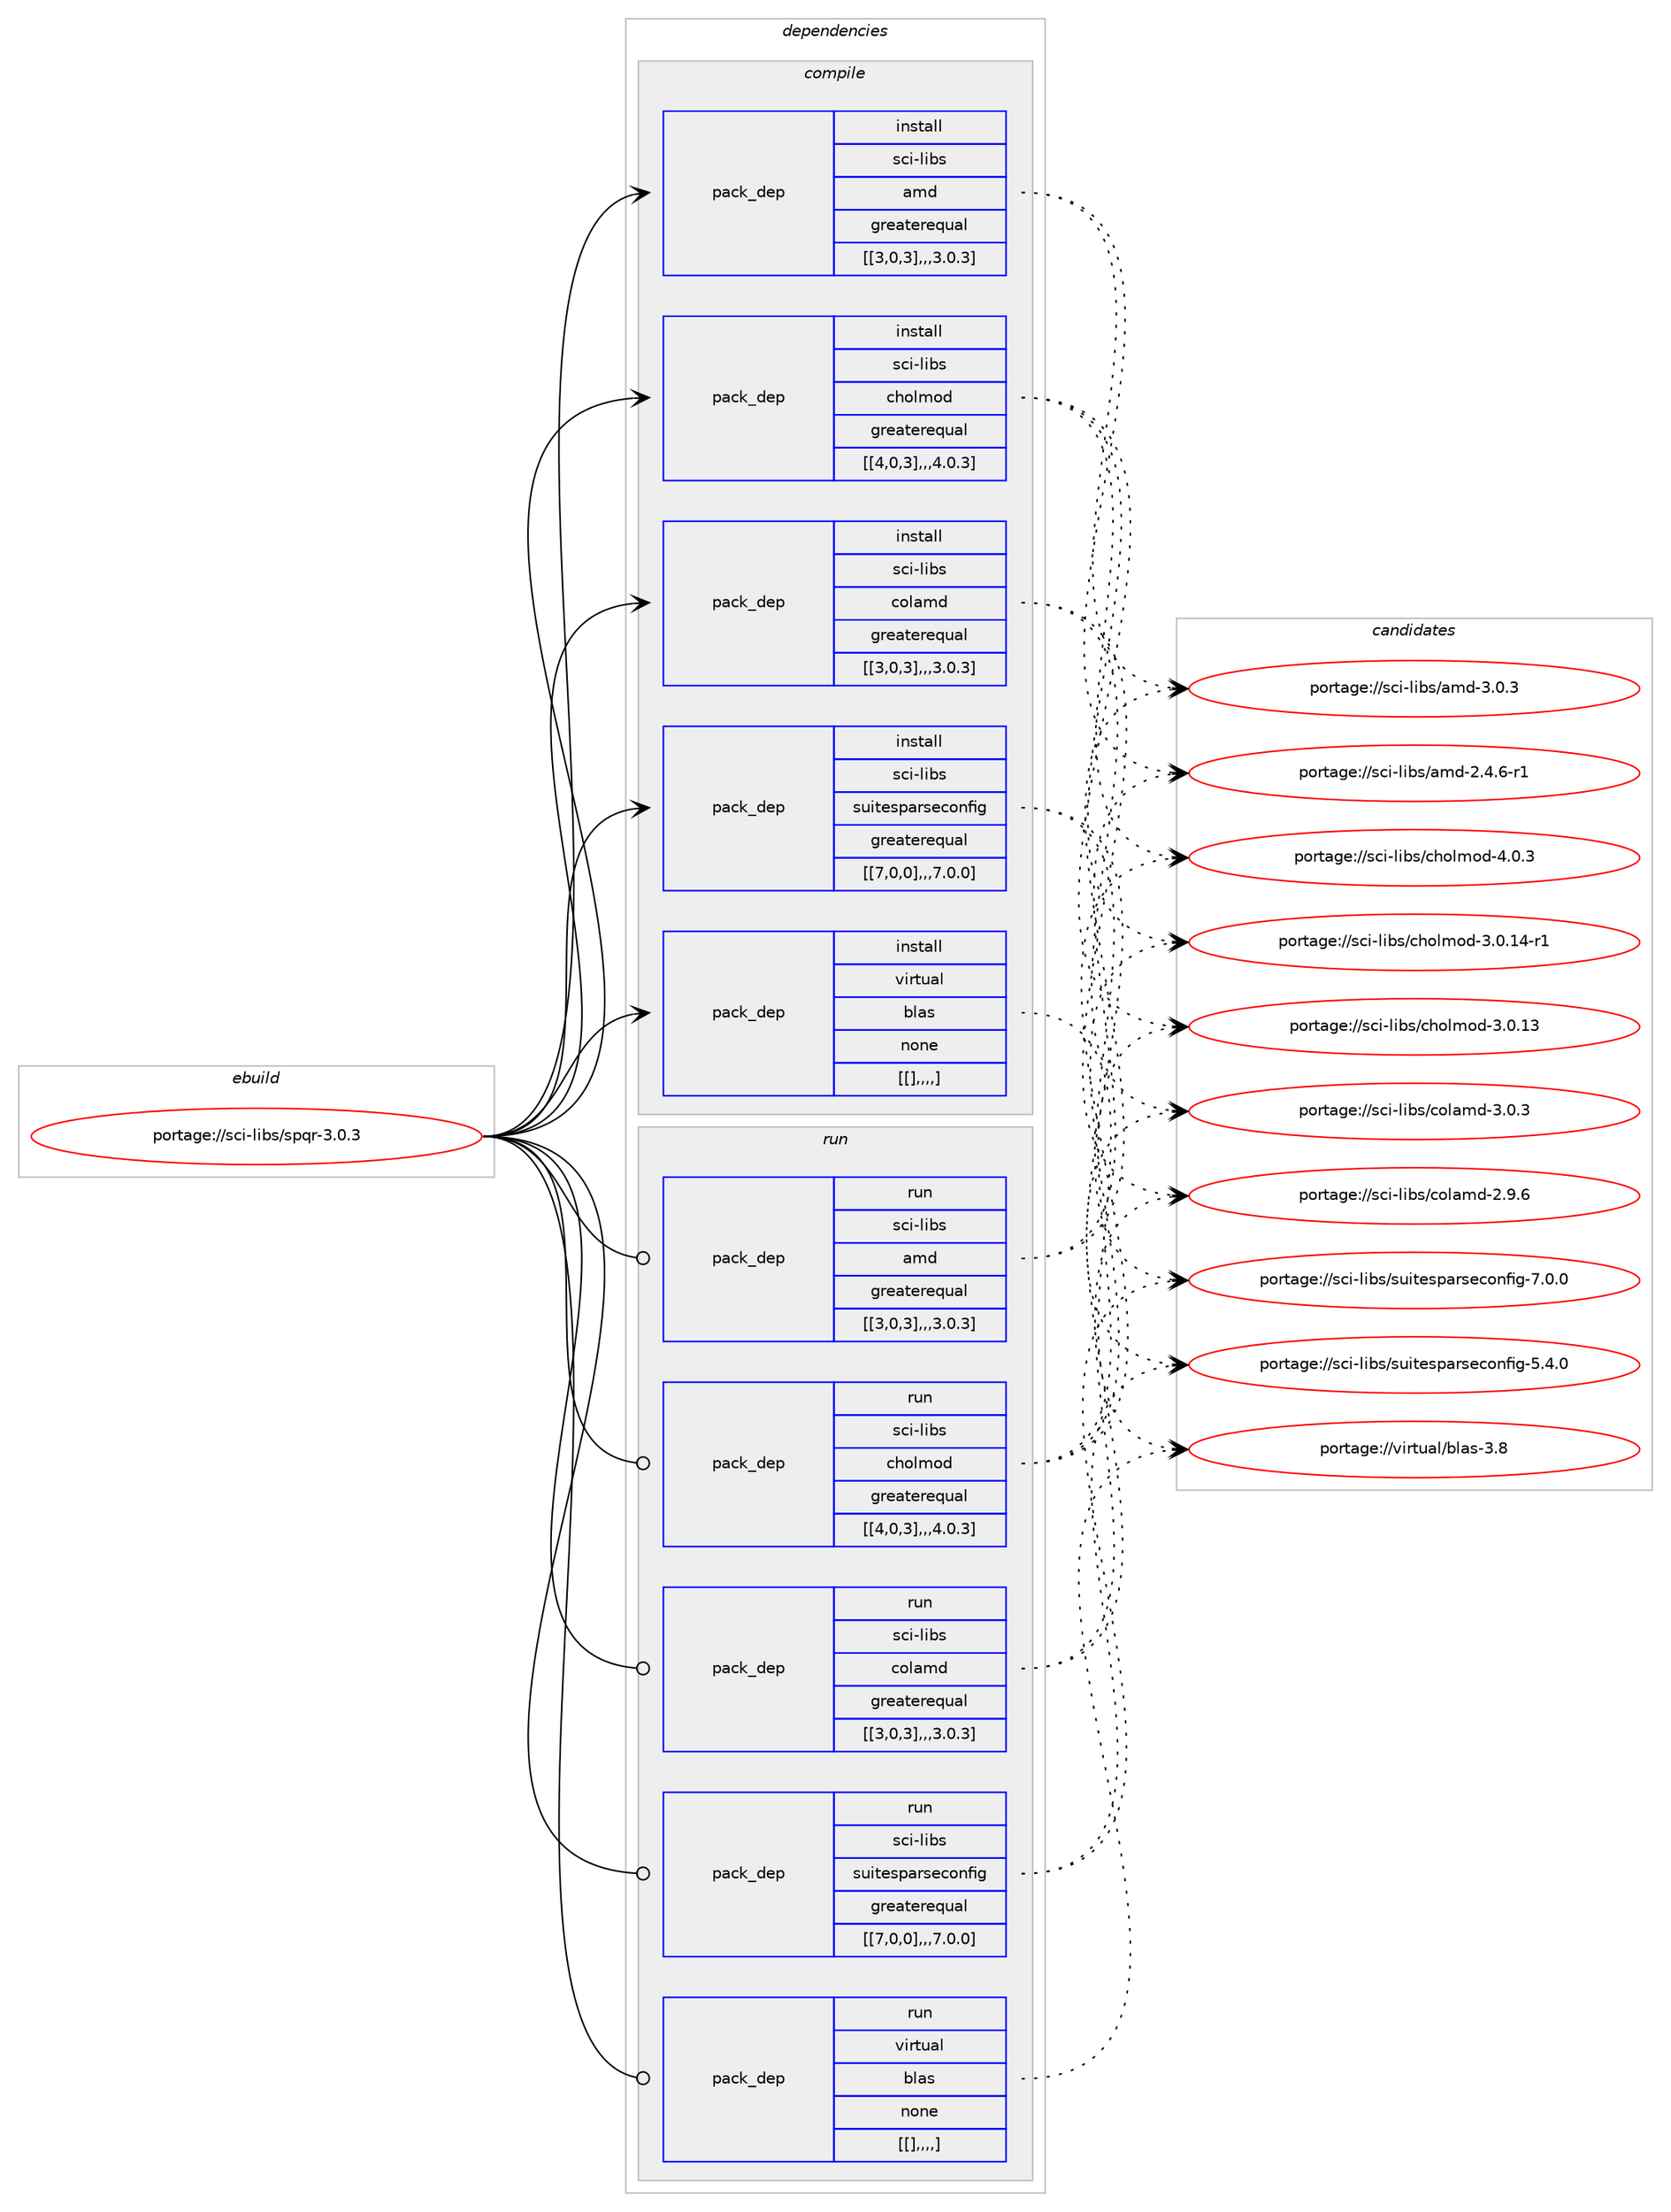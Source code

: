 digraph prolog {

# *************
# Graph options
# *************

newrank=true;
concentrate=true;
compound=true;
graph [rankdir=LR,fontname=Helvetica,fontsize=10,ranksep=1.5];#, ranksep=2.5, nodesep=0.2];
edge  [arrowhead=vee];
node  [fontname=Helvetica,fontsize=10];

# **********
# The ebuild
# **********

subgraph cluster_leftcol {
color=gray;
label=<<i>ebuild</i>>;
id [label="portage://sci-libs/spqr-3.0.3", color=red, width=4, href="../sci-libs/spqr-3.0.3.svg"];
}

# ****************
# The dependencies
# ****************

subgraph cluster_midcol {
color=gray;
label=<<i>dependencies</i>>;
subgraph cluster_compile {
fillcolor="#eeeeee";
style=filled;
label=<<i>compile</i>>;
subgraph pack301459 {
dependency415532 [label=<<TABLE BORDER="0" CELLBORDER="1" CELLSPACING="0" CELLPADDING="4" WIDTH="220"><TR><TD ROWSPAN="6" CELLPADDING="30">pack_dep</TD></TR><TR><TD WIDTH="110">install</TD></TR><TR><TD>sci-libs</TD></TR><TR><TD>amd</TD></TR><TR><TD>greaterequal</TD></TR><TR><TD>[[3,0,3],,,3.0.3]</TD></TR></TABLE>>, shape=none, color=blue];
}
id:e -> dependency415532:w [weight=20,style="solid",arrowhead="vee"];
subgraph pack301460 {
dependency415533 [label=<<TABLE BORDER="0" CELLBORDER="1" CELLSPACING="0" CELLPADDING="4" WIDTH="220"><TR><TD ROWSPAN="6" CELLPADDING="30">pack_dep</TD></TR><TR><TD WIDTH="110">install</TD></TR><TR><TD>sci-libs</TD></TR><TR><TD>cholmod</TD></TR><TR><TD>greaterequal</TD></TR><TR><TD>[[4,0,3],,,4.0.3]</TD></TR></TABLE>>, shape=none, color=blue];
}
id:e -> dependency415533:w [weight=20,style="solid",arrowhead="vee"];
subgraph pack301461 {
dependency415534 [label=<<TABLE BORDER="0" CELLBORDER="1" CELLSPACING="0" CELLPADDING="4" WIDTH="220"><TR><TD ROWSPAN="6" CELLPADDING="30">pack_dep</TD></TR><TR><TD WIDTH="110">install</TD></TR><TR><TD>sci-libs</TD></TR><TR><TD>colamd</TD></TR><TR><TD>greaterequal</TD></TR><TR><TD>[[3,0,3],,,3.0.3]</TD></TR></TABLE>>, shape=none, color=blue];
}
id:e -> dependency415534:w [weight=20,style="solid",arrowhead="vee"];
subgraph pack301462 {
dependency415535 [label=<<TABLE BORDER="0" CELLBORDER="1" CELLSPACING="0" CELLPADDING="4" WIDTH="220"><TR><TD ROWSPAN="6" CELLPADDING="30">pack_dep</TD></TR><TR><TD WIDTH="110">install</TD></TR><TR><TD>sci-libs</TD></TR><TR><TD>suitesparseconfig</TD></TR><TR><TD>greaterequal</TD></TR><TR><TD>[[7,0,0],,,7.0.0]</TD></TR></TABLE>>, shape=none, color=blue];
}
id:e -> dependency415535:w [weight=20,style="solid",arrowhead="vee"];
subgraph pack301463 {
dependency415536 [label=<<TABLE BORDER="0" CELLBORDER="1" CELLSPACING="0" CELLPADDING="4" WIDTH="220"><TR><TD ROWSPAN="6" CELLPADDING="30">pack_dep</TD></TR><TR><TD WIDTH="110">install</TD></TR><TR><TD>virtual</TD></TR><TR><TD>blas</TD></TR><TR><TD>none</TD></TR><TR><TD>[[],,,,]</TD></TR></TABLE>>, shape=none, color=blue];
}
id:e -> dependency415536:w [weight=20,style="solid",arrowhead="vee"];
}
subgraph cluster_compileandrun {
fillcolor="#eeeeee";
style=filled;
label=<<i>compile and run</i>>;
}
subgraph cluster_run {
fillcolor="#eeeeee";
style=filled;
label=<<i>run</i>>;
subgraph pack301464 {
dependency415537 [label=<<TABLE BORDER="0" CELLBORDER="1" CELLSPACING="0" CELLPADDING="4" WIDTH="220"><TR><TD ROWSPAN="6" CELLPADDING="30">pack_dep</TD></TR><TR><TD WIDTH="110">run</TD></TR><TR><TD>sci-libs</TD></TR><TR><TD>amd</TD></TR><TR><TD>greaterequal</TD></TR><TR><TD>[[3,0,3],,,3.0.3]</TD></TR></TABLE>>, shape=none, color=blue];
}
id:e -> dependency415537:w [weight=20,style="solid",arrowhead="odot"];
subgraph pack301465 {
dependency415538 [label=<<TABLE BORDER="0" CELLBORDER="1" CELLSPACING="0" CELLPADDING="4" WIDTH="220"><TR><TD ROWSPAN="6" CELLPADDING="30">pack_dep</TD></TR><TR><TD WIDTH="110">run</TD></TR><TR><TD>sci-libs</TD></TR><TR><TD>cholmod</TD></TR><TR><TD>greaterequal</TD></TR><TR><TD>[[4,0,3],,,4.0.3]</TD></TR></TABLE>>, shape=none, color=blue];
}
id:e -> dependency415538:w [weight=20,style="solid",arrowhead="odot"];
subgraph pack301466 {
dependency415539 [label=<<TABLE BORDER="0" CELLBORDER="1" CELLSPACING="0" CELLPADDING="4" WIDTH="220"><TR><TD ROWSPAN="6" CELLPADDING="30">pack_dep</TD></TR><TR><TD WIDTH="110">run</TD></TR><TR><TD>sci-libs</TD></TR><TR><TD>colamd</TD></TR><TR><TD>greaterequal</TD></TR><TR><TD>[[3,0,3],,,3.0.3]</TD></TR></TABLE>>, shape=none, color=blue];
}
id:e -> dependency415539:w [weight=20,style="solid",arrowhead="odot"];
subgraph pack301467 {
dependency415540 [label=<<TABLE BORDER="0" CELLBORDER="1" CELLSPACING="0" CELLPADDING="4" WIDTH="220"><TR><TD ROWSPAN="6" CELLPADDING="30">pack_dep</TD></TR><TR><TD WIDTH="110">run</TD></TR><TR><TD>sci-libs</TD></TR><TR><TD>suitesparseconfig</TD></TR><TR><TD>greaterequal</TD></TR><TR><TD>[[7,0,0],,,7.0.0]</TD></TR></TABLE>>, shape=none, color=blue];
}
id:e -> dependency415540:w [weight=20,style="solid",arrowhead="odot"];
subgraph pack301468 {
dependency415541 [label=<<TABLE BORDER="0" CELLBORDER="1" CELLSPACING="0" CELLPADDING="4" WIDTH="220"><TR><TD ROWSPAN="6" CELLPADDING="30">pack_dep</TD></TR><TR><TD WIDTH="110">run</TD></TR><TR><TD>virtual</TD></TR><TR><TD>blas</TD></TR><TR><TD>none</TD></TR><TR><TD>[[],,,,]</TD></TR></TABLE>>, shape=none, color=blue];
}
id:e -> dependency415541:w [weight=20,style="solid",arrowhead="odot"];
}
}

# **************
# The candidates
# **************

subgraph cluster_choices {
rank=same;
color=gray;
label=<<i>candidates</i>>;

subgraph choice301459 {
color=black;
nodesep=1;
choice1159910545108105981154797109100455146484651 [label="portage://sci-libs/amd-3.0.3", color=red, width=4,href="../sci-libs/amd-3.0.3.svg"];
choice11599105451081059811547971091004550465246544511449 [label="portage://sci-libs/amd-2.4.6-r1", color=red, width=4,href="../sci-libs/amd-2.4.6-r1.svg"];
dependency415532:e -> choice1159910545108105981154797109100455146484651:w [style=dotted,weight="100"];
dependency415532:e -> choice11599105451081059811547971091004550465246544511449:w [style=dotted,weight="100"];
}
subgraph choice301460 {
color=black;
nodesep=1;
choice1159910545108105981154799104111108109111100455246484651 [label="portage://sci-libs/cholmod-4.0.3", color=red, width=4,href="../sci-libs/cholmod-4.0.3.svg"];
choice1159910545108105981154799104111108109111100455146484649524511449 [label="portage://sci-libs/cholmod-3.0.14-r1", color=red, width=4,href="../sci-libs/cholmod-3.0.14-r1.svg"];
choice115991054510810598115479910411110810911110045514648464951 [label="portage://sci-libs/cholmod-3.0.13", color=red, width=4,href="../sci-libs/cholmod-3.0.13.svg"];
dependency415533:e -> choice1159910545108105981154799104111108109111100455246484651:w [style=dotted,weight="100"];
dependency415533:e -> choice1159910545108105981154799104111108109111100455146484649524511449:w [style=dotted,weight="100"];
dependency415533:e -> choice115991054510810598115479910411110810911110045514648464951:w [style=dotted,weight="100"];
}
subgraph choice301461 {
color=black;
nodesep=1;
choice115991054510810598115479911110897109100455146484651 [label="portage://sci-libs/colamd-3.0.3", color=red, width=4,href="../sci-libs/colamd-3.0.3.svg"];
choice115991054510810598115479911110897109100455046574654 [label="portage://sci-libs/colamd-2.9.6", color=red, width=4,href="../sci-libs/colamd-2.9.6.svg"];
dependency415534:e -> choice115991054510810598115479911110897109100455146484651:w [style=dotted,weight="100"];
dependency415534:e -> choice115991054510810598115479911110897109100455046574654:w [style=dotted,weight="100"];
}
subgraph choice301462 {
color=black;
nodesep=1;
choice115991054510810598115471151171051161011151129711411510199111110102105103455546484648 [label="portage://sci-libs/suitesparseconfig-7.0.0", color=red, width=4,href="../sci-libs/suitesparseconfig-7.0.0.svg"];
choice115991054510810598115471151171051161011151129711411510199111110102105103455346524648 [label="portage://sci-libs/suitesparseconfig-5.4.0", color=red, width=4,href="../sci-libs/suitesparseconfig-5.4.0.svg"];
dependency415535:e -> choice115991054510810598115471151171051161011151129711411510199111110102105103455546484648:w [style=dotted,weight="100"];
dependency415535:e -> choice115991054510810598115471151171051161011151129711411510199111110102105103455346524648:w [style=dotted,weight="100"];
}
subgraph choice301463 {
color=black;
nodesep=1;
choice1181051141161179710847981089711545514656 [label="portage://virtual/blas-3.8", color=red, width=4,href="../virtual/blas-3.8.svg"];
dependency415536:e -> choice1181051141161179710847981089711545514656:w [style=dotted,weight="100"];
}
subgraph choice301464 {
color=black;
nodesep=1;
choice1159910545108105981154797109100455146484651 [label="portage://sci-libs/amd-3.0.3", color=red, width=4,href="../sci-libs/amd-3.0.3.svg"];
choice11599105451081059811547971091004550465246544511449 [label="portage://sci-libs/amd-2.4.6-r1", color=red, width=4,href="../sci-libs/amd-2.4.6-r1.svg"];
dependency415537:e -> choice1159910545108105981154797109100455146484651:w [style=dotted,weight="100"];
dependency415537:e -> choice11599105451081059811547971091004550465246544511449:w [style=dotted,weight="100"];
}
subgraph choice301465 {
color=black;
nodesep=1;
choice1159910545108105981154799104111108109111100455246484651 [label="portage://sci-libs/cholmod-4.0.3", color=red, width=4,href="../sci-libs/cholmod-4.0.3.svg"];
choice1159910545108105981154799104111108109111100455146484649524511449 [label="portage://sci-libs/cholmod-3.0.14-r1", color=red, width=4,href="../sci-libs/cholmod-3.0.14-r1.svg"];
choice115991054510810598115479910411110810911110045514648464951 [label="portage://sci-libs/cholmod-3.0.13", color=red, width=4,href="../sci-libs/cholmod-3.0.13.svg"];
dependency415538:e -> choice1159910545108105981154799104111108109111100455246484651:w [style=dotted,weight="100"];
dependency415538:e -> choice1159910545108105981154799104111108109111100455146484649524511449:w [style=dotted,weight="100"];
dependency415538:e -> choice115991054510810598115479910411110810911110045514648464951:w [style=dotted,weight="100"];
}
subgraph choice301466 {
color=black;
nodesep=1;
choice115991054510810598115479911110897109100455146484651 [label="portage://sci-libs/colamd-3.0.3", color=red, width=4,href="../sci-libs/colamd-3.0.3.svg"];
choice115991054510810598115479911110897109100455046574654 [label="portage://sci-libs/colamd-2.9.6", color=red, width=4,href="../sci-libs/colamd-2.9.6.svg"];
dependency415539:e -> choice115991054510810598115479911110897109100455146484651:w [style=dotted,weight="100"];
dependency415539:e -> choice115991054510810598115479911110897109100455046574654:w [style=dotted,weight="100"];
}
subgraph choice301467 {
color=black;
nodesep=1;
choice115991054510810598115471151171051161011151129711411510199111110102105103455546484648 [label="portage://sci-libs/suitesparseconfig-7.0.0", color=red, width=4,href="../sci-libs/suitesparseconfig-7.0.0.svg"];
choice115991054510810598115471151171051161011151129711411510199111110102105103455346524648 [label="portage://sci-libs/suitesparseconfig-5.4.0", color=red, width=4,href="../sci-libs/suitesparseconfig-5.4.0.svg"];
dependency415540:e -> choice115991054510810598115471151171051161011151129711411510199111110102105103455546484648:w [style=dotted,weight="100"];
dependency415540:e -> choice115991054510810598115471151171051161011151129711411510199111110102105103455346524648:w [style=dotted,weight="100"];
}
subgraph choice301468 {
color=black;
nodesep=1;
choice1181051141161179710847981089711545514656 [label="portage://virtual/blas-3.8", color=red, width=4,href="../virtual/blas-3.8.svg"];
dependency415541:e -> choice1181051141161179710847981089711545514656:w [style=dotted,weight="100"];
}
}

}
